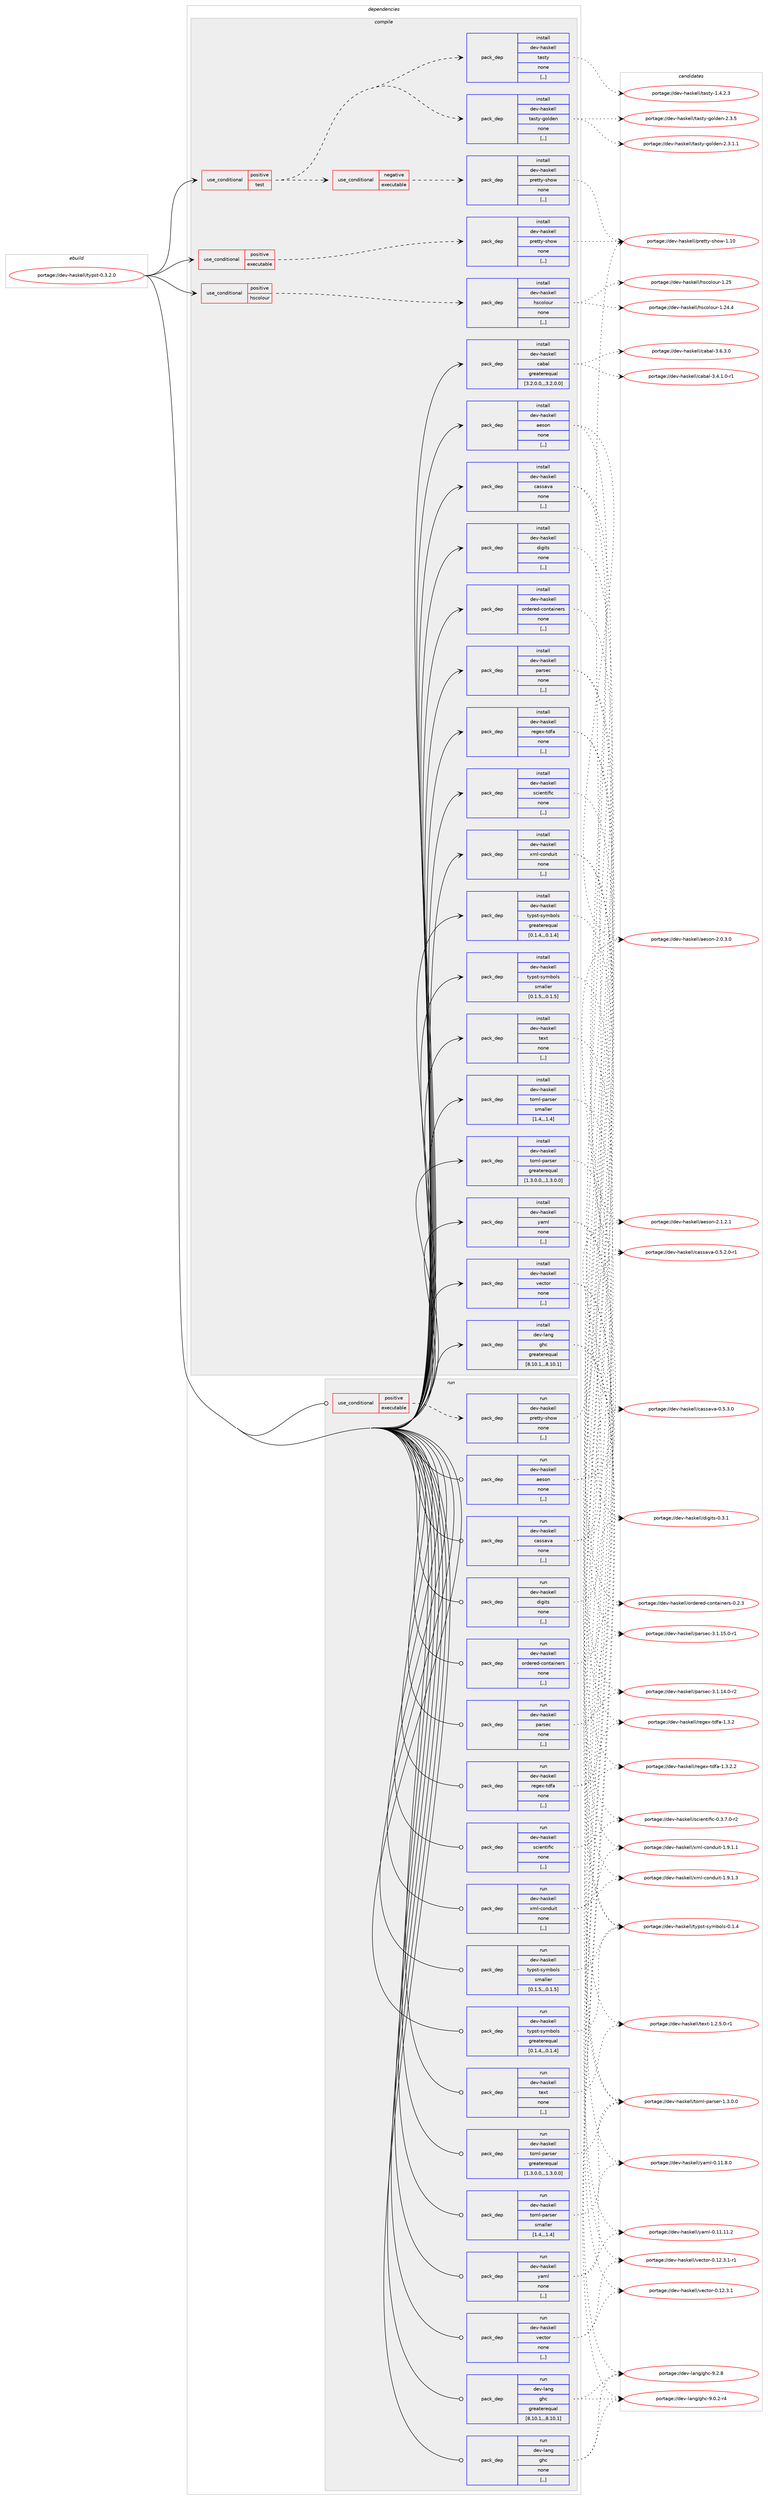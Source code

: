 digraph prolog {

# *************
# Graph options
# *************

newrank=true;
concentrate=true;
compound=true;
graph [rankdir=LR,fontname=Helvetica,fontsize=10,ranksep=1.5];#, ranksep=2.5, nodesep=0.2];
edge  [arrowhead=vee];
node  [fontname=Helvetica,fontsize=10];

# **********
# The ebuild
# **********

subgraph cluster_leftcol {
color=gray;
label=<<i>ebuild</i>>;
id [label="portage://dev-haskell/typst-0.3.2.0", color=red, width=4, href="../dev-haskell/typst-0.3.2.0.svg"];
}

# ****************
# The dependencies
# ****************

subgraph cluster_midcol {
color=gray;
label=<<i>dependencies</i>>;
subgraph cluster_compile {
fillcolor="#eeeeee";
style=filled;
label=<<i>compile</i>>;
subgraph cond21215 {
dependency90185 [label=<<TABLE BORDER="0" CELLBORDER="1" CELLSPACING="0" CELLPADDING="4"><TR><TD ROWSPAN="3" CELLPADDING="10">use_conditional</TD></TR><TR><TD>positive</TD></TR><TR><TD>executable</TD></TR></TABLE>>, shape=none, color=red];
subgraph pack67929 {
dependency90186 [label=<<TABLE BORDER="0" CELLBORDER="1" CELLSPACING="0" CELLPADDING="4" WIDTH="220"><TR><TD ROWSPAN="6" CELLPADDING="30">pack_dep</TD></TR><TR><TD WIDTH="110">install</TD></TR><TR><TD>dev-haskell</TD></TR><TR><TD>pretty-show</TD></TR><TR><TD>none</TD></TR><TR><TD>[,,]</TD></TR></TABLE>>, shape=none, color=blue];
}
dependency90185:e -> dependency90186:w [weight=20,style="dashed",arrowhead="vee"];
}
id:e -> dependency90185:w [weight=20,style="solid",arrowhead="vee"];
subgraph cond21216 {
dependency90187 [label=<<TABLE BORDER="0" CELLBORDER="1" CELLSPACING="0" CELLPADDING="4"><TR><TD ROWSPAN="3" CELLPADDING="10">use_conditional</TD></TR><TR><TD>positive</TD></TR><TR><TD>hscolour</TD></TR></TABLE>>, shape=none, color=red];
subgraph pack67930 {
dependency90188 [label=<<TABLE BORDER="0" CELLBORDER="1" CELLSPACING="0" CELLPADDING="4" WIDTH="220"><TR><TD ROWSPAN="6" CELLPADDING="30">pack_dep</TD></TR><TR><TD WIDTH="110">install</TD></TR><TR><TD>dev-haskell</TD></TR><TR><TD>hscolour</TD></TR><TR><TD>none</TD></TR><TR><TD>[,,]</TD></TR></TABLE>>, shape=none, color=blue];
}
dependency90187:e -> dependency90188:w [weight=20,style="dashed",arrowhead="vee"];
}
id:e -> dependency90187:w [weight=20,style="solid",arrowhead="vee"];
subgraph cond21217 {
dependency90189 [label=<<TABLE BORDER="0" CELLBORDER="1" CELLSPACING="0" CELLPADDING="4"><TR><TD ROWSPAN="3" CELLPADDING="10">use_conditional</TD></TR><TR><TD>positive</TD></TR><TR><TD>test</TD></TR></TABLE>>, shape=none, color=red];
subgraph pack67931 {
dependency90190 [label=<<TABLE BORDER="0" CELLBORDER="1" CELLSPACING="0" CELLPADDING="4" WIDTH="220"><TR><TD ROWSPAN="6" CELLPADDING="30">pack_dep</TD></TR><TR><TD WIDTH="110">install</TD></TR><TR><TD>dev-haskell</TD></TR><TR><TD>tasty</TD></TR><TR><TD>none</TD></TR><TR><TD>[,,]</TD></TR></TABLE>>, shape=none, color=blue];
}
dependency90189:e -> dependency90190:w [weight=20,style="dashed",arrowhead="vee"];
subgraph pack67932 {
dependency90191 [label=<<TABLE BORDER="0" CELLBORDER="1" CELLSPACING="0" CELLPADDING="4" WIDTH="220"><TR><TD ROWSPAN="6" CELLPADDING="30">pack_dep</TD></TR><TR><TD WIDTH="110">install</TD></TR><TR><TD>dev-haskell</TD></TR><TR><TD>tasty-golden</TD></TR><TR><TD>none</TD></TR><TR><TD>[,,]</TD></TR></TABLE>>, shape=none, color=blue];
}
dependency90189:e -> dependency90191:w [weight=20,style="dashed",arrowhead="vee"];
subgraph cond21218 {
dependency90192 [label=<<TABLE BORDER="0" CELLBORDER="1" CELLSPACING="0" CELLPADDING="4"><TR><TD ROWSPAN="3" CELLPADDING="10">use_conditional</TD></TR><TR><TD>negative</TD></TR><TR><TD>executable</TD></TR></TABLE>>, shape=none, color=red];
subgraph pack67933 {
dependency90193 [label=<<TABLE BORDER="0" CELLBORDER="1" CELLSPACING="0" CELLPADDING="4" WIDTH="220"><TR><TD ROWSPAN="6" CELLPADDING="30">pack_dep</TD></TR><TR><TD WIDTH="110">install</TD></TR><TR><TD>dev-haskell</TD></TR><TR><TD>pretty-show</TD></TR><TR><TD>none</TD></TR><TR><TD>[,,]</TD></TR></TABLE>>, shape=none, color=blue];
}
dependency90192:e -> dependency90193:w [weight=20,style="dashed",arrowhead="vee"];
}
dependency90189:e -> dependency90192:w [weight=20,style="dashed",arrowhead="vee"];
}
id:e -> dependency90189:w [weight=20,style="solid",arrowhead="vee"];
subgraph pack67934 {
dependency90194 [label=<<TABLE BORDER="0" CELLBORDER="1" CELLSPACING="0" CELLPADDING="4" WIDTH="220"><TR><TD ROWSPAN="6" CELLPADDING="30">pack_dep</TD></TR><TR><TD WIDTH="110">install</TD></TR><TR><TD>dev-haskell</TD></TR><TR><TD>aeson</TD></TR><TR><TD>none</TD></TR><TR><TD>[,,]</TD></TR></TABLE>>, shape=none, color=blue];
}
id:e -> dependency90194:w [weight=20,style="solid",arrowhead="vee"];
subgraph pack67935 {
dependency90195 [label=<<TABLE BORDER="0" CELLBORDER="1" CELLSPACING="0" CELLPADDING="4" WIDTH="220"><TR><TD ROWSPAN="6" CELLPADDING="30">pack_dep</TD></TR><TR><TD WIDTH="110">install</TD></TR><TR><TD>dev-haskell</TD></TR><TR><TD>cabal</TD></TR><TR><TD>greaterequal</TD></TR><TR><TD>[3.2.0.0,,,3.2.0.0]</TD></TR></TABLE>>, shape=none, color=blue];
}
id:e -> dependency90195:w [weight=20,style="solid",arrowhead="vee"];
subgraph pack67936 {
dependency90196 [label=<<TABLE BORDER="0" CELLBORDER="1" CELLSPACING="0" CELLPADDING="4" WIDTH="220"><TR><TD ROWSPAN="6" CELLPADDING="30">pack_dep</TD></TR><TR><TD WIDTH="110">install</TD></TR><TR><TD>dev-haskell</TD></TR><TR><TD>cassava</TD></TR><TR><TD>none</TD></TR><TR><TD>[,,]</TD></TR></TABLE>>, shape=none, color=blue];
}
id:e -> dependency90196:w [weight=20,style="solid",arrowhead="vee"];
subgraph pack67937 {
dependency90197 [label=<<TABLE BORDER="0" CELLBORDER="1" CELLSPACING="0" CELLPADDING="4" WIDTH="220"><TR><TD ROWSPAN="6" CELLPADDING="30">pack_dep</TD></TR><TR><TD WIDTH="110">install</TD></TR><TR><TD>dev-haskell</TD></TR><TR><TD>digits</TD></TR><TR><TD>none</TD></TR><TR><TD>[,,]</TD></TR></TABLE>>, shape=none, color=blue];
}
id:e -> dependency90197:w [weight=20,style="solid",arrowhead="vee"];
subgraph pack67938 {
dependency90198 [label=<<TABLE BORDER="0" CELLBORDER="1" CELLSPACING="0" CELLPADDING="4" WIDTH="220"><TR><TD ROWSPAN="6" CELLPADDING="30">pack_dep</TD></TR><TR><TD WIDTH="110">install</TD></TR><TR><TD>dev-haskell</TD></TR><TR><TD>ordered-containers</TD></TR><TR><TD>none</TD></TR><TR><TD>[,,]</TD></TR></TABLE>>, shape=none, color=blue];
}
id:e -> dependency90198:w [weight=20,style="solid",arrowhead="vee"];
subgraph pack67939 {
dependency90199 [label=<<TABLE BORDER="0" CELLBORDER="1" CELLSPACING="0" CELLPADDING="4" WIDTH="220"><TR><TD ROWSPAN="6" CELLPADDING="30">pack_dep</TD></TR><TR><TD WIDTH="110">install</TD></TR><TR><TD>dev-haskell</TD></TR><TR><TD>parsec</TD></TR><TR><TD>none</TD></TR><TR><TD>[,,]</TD></TR></TABLE>>, shape=none, color=blue];
}
id:e -> dependency90199:w [weight=20,style="solid",arrowhead="vee"];
subgraph pack67940 {
dependency90200 [label=<<TABLE BORDER="0" CELLBORDER="1" CELLSPACING="0" CELLPADDING="4" WIDTH="220"><TR><TD ROWSPAN="6" CELLPADDING="30">pack_dep</TD></TR><TR><TD WIDTH="110">install</TD></TR><TR><TD>dev-haskell</TD></TR><TR><TD>regex-tdfa</TD></TR><TR><TD>none</TD></TR><TR><TD>[,,]</TD></TR></TABLE>>, shape=none, color=blue];
}
id:e -> dependency90200:w [weight=20,style="solid",arrowhead="vee"];
subgraph pack67941 {
dependency90201 [label=<<TABLE BORDER="0" CELLBORDER="1" CELLSPACING="0" CELLPADDING="4" WIDTH="220"><TR><TD ROWSPAN="6" CELLPADDING="30">pack_dep</TD></TR><TR><TD WIDTH="110">install</TD></TR><TR><TD>dev-haskell</TD></TR><TR><TD>scientific</TD></TR><TR><TD>none</TD></TR><TR><TD>[,,]</TD></TR></TABLE>>, shape=none, color=blue];
}
id:e -> dependency90201:w [weight=20,style="solid",arrowhead="vee"];
subgraph pack67942 {
dependency90202 [label=<<TABLE BORDER="0" CELLBORDER="1" CELLSPACING="0" CELLPADDING="4" WIDTH="220"><TR><TD ROWSPAN="6" CELLPADDING="30">pack_dep</TD></TR><TR><TD WIDTH="110">install</TD></TR><TR><TD>dev-haskell</TD></TR><TR><TD>text</TD></TR><TR><TD>none</TD></TR><TR><TD>[,,]</TD></TR></TABLE>>, shape=none, color=blue];
}
id:e -> dependency90202:w [weight=20,style="solid",arrowhead="vee"];
subgraph pack67943 {
dependency90203 [label=<<TABLE BORDER="0" CELLBORDER="1" CELLSPACING="0" CELLPADDING="4" WIDTH="220"><TR><TD ROWSPAN="6" CELLPADDING="30">pack_dep</TD></TR><TR><TD WIDTH="110">install</TD></TR><TR><TD>dev-haskell</TD></TR><TR><TD>toml-parser</TD></TR><TR><TD>greaterequal</TD></TR><TR><TD>[1.3.0.0,,,1.3.0.0]</TD></TR></TABLE>>, shape=none, color=blue];
}
id:e -> dependency90203:w [weight=20,style="solid",arrowhead="vee"];
subgraph pack67944 {
dependency90204 [label=<<TABLE BORDER="0" CELLBORDER="1" CELLSPACING="0" CELLPADDING="4" WIDTH="220"><TR><TD ROWSPAN="6" CELLPADDING="30">pack_dep</TD></TR><TR><TD WIDTH="110">install</TD></TR><TR><TD>dev-haskell</TD></TR><TR><TD>toml-parser</TD></TR><TR><TD>smaller</TD></TR><TR><TD>[1.4,,,1.4]</TD></TR></TABLE>>, shape=none, color=blue];
}
id:e -> dependency90204:w [weight=20,style="solid",arrowhead="vee"];
subgraph pack67945 {
dependency90205 [label=<<TABLE BORDER="0" CELLBORDER="1" CELLSPACING="0" CELLPADDING="4" WIDTH="220"><TR><TD ROWSPAN="6" CELLPADDING="30">pack_dep</TD></TR><TR><TD WIDTH="110">install</TD></TR><TR><TD>dev-haskell</TD></TR><TR><TD>typst-symbols</TD></TR><TR><TD>greaterequal</TD></TR><TR><TD>[0.1.4,,,0.1.4]</TD></TR></TABLE>>, shape=none, color=blue];
}
id:e -> dependency90205:w [weight=20,style="solid",arrowhead="vee"];
subgraph pack67946 {
dependency90206 [label=<<TABLE BORDER="0" CELLBORDER="1" CELLSPACING="0" CELLPADDING="4" WIDTH="220"><TR><TD ROWSPAN="6" CELLPADDING="30">pack_dep</TD></TR><TR><TD WIDTH="110">install</TD></TR><TR><TD>dev-haskell</TD></TR><TR><TD>typst-symbols</TD></TR><TR><TD>smaller</TD></TR><TR><TD>[0.1.5,,,0.1.5]</TD></TR></TABLE>>, shape=none, color=blue];
}
id:e -> dependency90206:w [weight=20,style="solid",arrowhead="vee"];
subgraph pack67947 {
dependency90207 [label=<<TABLE BORDER="0" CELLBORDER="1" CELLSPACING="0" CELLPADDING="4" WIDTH="220"><TR><TD ROWSPAN="6" CELLPADDING="30">pack_dep</TD></TR><TR><TD WIDTH="110">install</TD></TR><TR><TD>dev-haskell</TD></TR><TR><TD>vector</TD></TR><TR><TD>none</TD></TR><TR><TD>[,,]</TD></TR></TABLE>>, shape=none, color=blue];
}
id:e -> dependency90207:w [weight=20,style="solid",arrowhead="vee"];
subgraph pack67948 {
dependency90208 [label=<<TABLE BORDER="0" CELLBORDER="1" CELLSPACING="0" CELLPADDING="4" WIDTH="220"><TR><TD ROWSPAN="6" CELLPADDING="30">pack_dep</TD></TR><TR><TD WIDTH="110">install</TD></TR><TR><TD>dev-haskell</TD></TR><TR><TD>xml-conduit</TD></TR><TR><TD>none</TD></TR><TR><TD>[,,]</TD></TR></TABLE>>, shape=none, color=blue];
}
id:e -> dependency90208:w [weight=20,style="solid",arrowhead="vee"];
subgraph pack67949 {
dependency90209 [label=<<TABLE BORDER="0" CELLBORDER="1" CELLSPACING="0" CELLPADDING="4" WIDTH="220"><TR><TD ROWSPAN="6" CELLPADDING="30">pack_dep</TD></TR><TR><TD WIDTH="110">install</TD></TR><TR><TD>dev-haskell</TD></TR><TR><TD>yaml</TD></TR><TR><TD>none</TD></TR><TR><TD>[,,]</TD></TR></TABLE>>, shape=none, color=blue];
}
id:e -> dependency90209:w [weight=20,style="solid",arrowhead="vee"];
subgraph pack67950 {
dependency90210 [label=<<TABLE BORDER="0" CELLBORDER="1" CELLSPACING="0" CELLPADDING="4" WIDTH="220"><TR><TD ROWSPAN="6" CELLPADDING="30">pack_dep</TD></TR><TR><TD WIDTH="110">install</TD></TR><TR><TD>dev-lang</TD></TR><TR><TD>ghc</TD></TR><TR><TD>greaterequal</TD></TR><TR><TD>[8.10.1,,,8.10.1]</TD></TR></TABLE>>, shape=none, color=blue];
}
id:e -> dependency90210:w [weight=20,style="solid",arrowhead="vee"];
}
subgraph cluster_compileandrun {
fillcolor="#eeeeee";
style=filled;
label=<<i>compile and run</i>>;
}
subgraph cluster_run {
fillcolor="#eeeeee";
style=filled;
label=<<i>run</i>>;
subgraph cond21219 {
dependency90211 [label=<<TABLE BORDER="0" CELLBORDER="1" CELLSPACING="0" CELLPADDING="4"><TR><TD ROWSPAN="3" CELLPADDING="10">use_conditional</TD></TR><TR><TD>positive</TD></TR><TR><TD>executable</TD></TR></TABLE>>, shape=none, color=red];
subgraph pack67951 {
dependency90212 [label=<<TABLE BORDER="0" CELLBORDER="1" CELLSPACING="0" CELLPADDING="4" WIDTH="220"><TR><TD ROWSPAN="6" CELLPADDING="30">pack_dep</TD></TR><TR><TD WIDTH="110">run</TD></TR><TR><TD>dev-haskell</TD></TR><TR><TD>pretty-show</TD></TR><TR><TD>none</TD></TR><TR><TD>[,,]</TD></TR></TABLE>>, shape=none, color=blue];
}
dependency90211:e -> dependency90212:w [weight=20,style="dashed",arrowhead="vee"];
}
id:e -> dependency90211:w [weight=20,style="solid",arrowhead="odot"];
subgraph pack67952 {
dependency90213 [label=<<TABLE BORDER="0" CELLBORDER="1" CELLSPACING="0" CELLPADDING="4" WIDTH="220"><TR><TD ROWSPAN="6" CELLPADDING="30">pack_dep</TD></TR><TR><TD WIDTH="110">run</TD></TR><TR><TD>dev-haskell</TD></TR><TR><TD>aeson</TD></TR><TR><TD>none</TD></TR><TR><TD>[,,]</TD></TR></TABLE>>, shape=none, color=blue];
}
id:e -> dependency90213:w [weight=20,style="solid",arrowhead="odot"];
subgraph pack67953 {
dependency90214 [label=<<TABLE BORDER="0" CELLBORDER="1" CELLSPACING="0" CELLPADDING="4" WIDTH="220"><TR><TD ROWSPAN="6" CELLPADDING="30">pack_dep</TD></TR><TR><TD WIDTH="110">run</TD></TR><TR><TD>dev-haskell</TD></TR><TR><TD>cassava</TD></TR><TR><TD>none</TD></TR><TR><TD>[,,]</TD></TR></TABLE>>, shape=none, color=blue];
}
id:e -> dependency90214:w [weight=20,style="solid",arrowhead="odot"];
subgraph pack67954 {
dependency90215 [label=<<TABLE BORDER="0" CELLBORDER="1" CELLSPACING="0" CELLPADDING="4" WIDTH="220"><TR><TD ROWSPAN="6" CELLPADDING="30">pack_dep</TD></TR><TR><TD WIDTH="110">run</TD></TR><TR><TD>dev-haskell</TD></TR><TR><TD>digits</TD></TR><TR><TD>none</TD></TR><TR><TD>[,,]</TD></TR></TABLE>>, shape=none, color=blue];
}
id:e -> dependency90215:w [weight=20,style="solid",arrowhead="odot"];
subgraph pack67955 {
dependency90216 [label=<<TABLE BORDER="0" CELLBORDER="1" CELLSPACING="0" CELLPADDING="4" WIDTH="220"><TR><TD ROWSPAN="6" CELLPADDING="30">pack_dep</TD></TR><TR><TD WIDTH="110">run</TD></TR><TR><TD>dev-haskell</TD></TR><TR><TD>ordered-containers</TD></TR><TR><TD>none</TD></TR><TR><TD>[,,]</TD></TR></TABLE>>, shape=none, color=blue];
}
id:e -> dependency90216:w [weight=20,style="solid",arrowhead="odot"];
subgraph pack67956 {
dependency90217 [label=<<TABLE BORDER="0" CELLBORDER="1" CELLSPACING="0" CELLPADDING="4" WIDTH="220"><TR><TD ROWSPAN="6" CELLPADDING="30">pack_dep</TD></TR><TR><TD WIDTH="110">run</TD></TR><TR><TD>dev-haskell</TD></TR><TR><TD>parsec</TD></TR><TR><TD>none</TD></TR><TR><TD>[,,]</TD></TR></TABLE>>, shape=none, color=blue];
}
id:e -> dependency90217:w [weight=20,style="solid",arrowhead="odot"];
subgraph pack67957 {
dependency90218 [label=<<TABLE BORDER="0" CELLBORDER="1" CELLSPACING="0" CELLPADDING="4" WIDTH="220"><TR><TD ROWSPAN="6" CELLPADDING="30">pack_dep</TD></TR><TR><TD WIDTH="110">run</TD></TR><TR><TD>dev-haskell</TD></TR><TR><TD>regex-tdfa</TD></TR><TR><TD>none</TD></TR><TR><TD>[,,]</TD></TR></TABLE>>, shape=none, color=blue];
}
id:e -> dependency90218:w [weight=20,style="solid",arrowhead="odot"];
subgraph pack67958 {
dependency90219 [label=<<TABLE BORDER="0" CELLBORDER="1" CELLSPACING="0" CELLPADDING="4" WIDTH="220"><TR><TD ROWSPAN="6" CELLPADDING="30">pack_dep</TD></TR><TR><TD WIDTH="110">run</TD></TR><TR><TD>dev-haskell</TD></TR><TR><TD>scientific</TD></TR><TR><TD>none</TD></TR><TR><TD>[,,]</TD></TR></TABLE>>, shape=none, color=blue];
}
id:e -> dependency90219:w [weight=20,style="solid",arrowhead="odot"];
subgraph pack67959 {
dependency90220 [label=<<TABLE BORDER="0" CELLBORDER="1" CELLSPACING="0" CELLPADDING="4" WIDTH="220"><TR><TD ROWSPAN="6" CELLPADDING="30">pack_dep</TD></TR><TR><TD WIDTH="110">run</TD></TR><TR><TD>dev-haskell</TD></TR><TR><TD>text</TD></TR><TR><TD>none</TD></TR><TR><TD>[,,]</TD></TR></TABLE>>, shape=none, color=blue];
}
id:e -> dependency90220:w [weight=20,style="solid",arrowhead="odot"];
subgraph pack67960 {
dependency90221 [label=<<TABLE BORDER="0" CELLBORDER="1" CELLSPACING="0" CELLPADDING="4" WIDTH="220"><TR><TD ROWSPAN="6" CELLPADDING="30">pack_dep</TD></TR><TR><TD WIDTH="110">run</TD></TR><TR><TD>dev-haskell</TD></TR><TR><TD>toml-parser</TD></TR><TR><TD>greaterequal</TD></TR><TR><TD>[1.3.0.0,,,1.3.0.0]</TD></TR></TABLE>>, shape=none, color=blue];
}
id:e -> dependency90221:w [weight=20,style="solid",arrowhead="odot"];
subgraph pack67961 {
dependency90222 [label=<<TABLE BORDER="0" CELLBORDER="1" CELLSPACING="0" CELLPADDING="4" WIDTH="220"><TR><TD ROWSPAN="6" CELLPADDING="30">pack_dep</TD></TR><TR><TD WIDTH="110">run</TD></TR><TR><TD>dev-haskell</TD></TR><TR><TD>toml-parser</TD></TR><TR><TD>smaller</TD></TR><TR><TD>[1.4,,,1.4]</TD></TR></TABLE>>, shape=none, color=blue];
}
id:e -> dependency90222:w [weight=20,style="solid",arrowhead="odot"];
subgraph pack67962 {
dependency90223 [label=<<TABLE BORDER="0" CELLBORDER="1" CELLSPACING="0" CELLPADDING="4" WIDTH="220"><TR><TD ROWSPAN="6" CELLPADDING="30">pack_dep</TD></TR><TR><TD WIDTH="110">run</TD></TR><TR><TD>dev-haskell</TD></TR><TR><TD>typst-symbols</TD></TR><TR><TD>greaterequal</TD></TR><TR><TD>[0.1.4,,,0.1.4]</TD></TR></TABLE>>, shape=none, color=blue];
}
id:e -> dependency90223:w [weight=20,style="solid",arrowhead="odot"];
subgraph pack67963 {
dependency90224 [label=<<TABLE BORDER="0" CELLBORDER="1" CELLSPACING="0" CELLPADDING="4" WIDTH="220"><TR><TD ROWSPAN="6" CELLPADDING="30">pack_dep</TD></TR><TR><TD WIDTH="110">run</TD></TR><TR><TD>dev-haskell</TD></TR><TR><TD>typst-symbols</TD></TR><TR><TD>smaller</TD></TR><TR><TD>[0.1.5,,,0.1.5]</TD></TR></TABLE>>, shape=none, color=blue];
}
id:e -> dependency90224:w [weight=20,style="solid",arrowhead="odot"];
subgraph pack67964 {
dependency90225 [label=<<TABLE BORDER="0" CELLBORDER="1" CELLSPACING="0" CELLPADDING="4" WIDTH="220"><TR><TD ROWSPAN="6" CELLPADDING="30">pack_dep</TD></TR><TR><TD WIDTH="110">run</TD></TR><TR><TD>dev-haskell</TD></TR><TR><TD>vector</TD></TR><TR><TD>none</TD></TR><TR><TD>[,,]</TD></TR></TABLE>>, shape=none, color=blue];
}
id:e -> dependency90225:w [weight=20,style="solid",arrowhead="odot"];
subgraph pack67965 {
dependency90226 [label=<<TABLE BORDER="0" CELLBORDER="1" CELLSPACING="0" CELLPADDING="4" WIDTH="220"><TR><TD ROWSPAN="6" CELLPADDING="30">pack_dep</TD></TR><TR><TD WIDTH="110">run</TD></TR><TR><TD>dev-haskell</TD></TR><TR><TD>xml-conduit</TD></TR><TR><TD>none</TD></TR><TR><TD>[,,]</TD></TR></TABLE>>, shape=none, color=blue];
}
id:e -> dependency90226:w [weight=20,style="solid",arrowhead="odot"];
subgraph pack67966 {
dependency90227 [label=<<TABLE BORDER="0" CELLBORDER="1" CELLSPACING="0" CELLPADDING="4" WIDTH="220"><TR><TD ROWSPAN="6" CELLPADDING="30">pack_dep</TD></TR><TR><TD WIDTH="110">run</TD></TR><TR><TD>dev-haskell</TD></TR><TR><TD>yaml</TD></TR><TR><TD>none</TD></TR><TR><TD>[,,]</TD></TR></TABLE>>, shape=none, color=blue];
}
id:e -> dependency90227:w [weight=20,style="solid",arrowhead="odot"];
subgraph pack67967 {
dependency90228 [label=<<TABLE BORDER="0" CELLBORDER="1" CELLSPACING="0" CELLPADDING="4" WIDTH="220"><TR><TD ROWSPAN="6" CELLPADDING="30">pack_dep</TD></TR><TR><TD WIDTH="110">run</TD></TR><TR><TD>dev-lang</TD></TR><TR><TD>ghc</TD></TR><TR><TD>greaterequal</TD></TR><TR><TD>[8.10.1,,,8.10.1]</TD></TR></TABLE>>, shape=none, color=blue];
}
id:e -> dependency90228:w [weight=20,style="solid",arrowhead="odot"];
subgraph pack67968 {
dependency90229 [label=<<TABLE BORDER="0" CELLBORDER="1" CELLSPACING="0" CELLPADDING="4" WIDTH="220"><TR><TD ROWSPAN="6" CELLPADDING="30">pack_dep</TD></TR><TR><TD WIDTH="110">run</TD></TR><TR><TD>dev-lang</TD></TR><TR><TD>ghc</TD></TR><TR><TD>none</TD></TR><TR><TD>[,,]</TD></TR></TABLE>>, shape=none, color=blue];
}
id:e -> dependency90229:w [weight=20,style="solid",arrowhead="odot"];
}
}

# **************
# The candidates
# **************

subgraph cluster_choices {
rank=same;
color=gray;
label=<<i>candidates</i>>;

subgraph choice67929 {
color=black;
nodesep=1;
choice100101118451049711510710110810847112114101116116121451151041111194549464948 [label="portage://dev-haskell/pretty-show-1.10", color=red, width=4,href="../dev-haskell/pretty-show-1.10.svg"];
dependency90186:e -> choice100101118451049711510710110810847112114101116116121451151041111194549464948:w [style=dotted,weight="100"];
}
subgraph choice67930 {
color=black;
nodesep=1;
choice100101118451049711510710110810847104115991111081111171144549465053 [label="portage://dev-haskell/hscolour-1.25", color=red, width=4,href="../dev-haskell/hscolour-1.25.svg"];
choice1001011184510497115107101108108471041159911110811111711445494650524652 [label="portage://dev-haskell/hscolour-1.24.4", color=red, width=4,href="../dev-haskell/hscolour-1.24.4.svg"];
dependency90188:e -> choice100101118451049711510710110810847104115991111081111171144549465053:w [style=dotted,weight="100"];
dependency90188:e -> choice1001011184510497115107101108108471041159911110811111711445494650524652:w [style=dotted,weight="100"];
}
subgraph choice67931 {
color=black;
nodesep=1;
choice100101118451049711510710110810847116971151161214549465246504651 [label="portage://dev-haskell/tasty-1.4.2.3", color=red, width=4,href="../dev-haskell/tasty-1.4.2.3.svg"];
dependency90190:e -> choice100101118451049711510710110810847116971151161214549465246504651:w [style=dotted,weight="100"];
}
subgraph choice67932 {
color=black;
nodesep=1;
choice1001011184510497115107101108108471169711511612145103111108100101110455046514653 [label="portage://dev-haskell/tasty-golden-2.3.5", color=red, width=4,href="../dev-haskell/tasty-golden-2.3.5.svg"];
choice10010111845104971151071011081084711697115116121451031111081001011104550465146494649 [label="portage://dev-haskell/tasty-golden-2.3.1.1", color=red, width=4,href="../dev-haskell/tasty-golden-2.3.1.1.svg"];
dependency90191:e -> choice1001011184510497115107101108108471169711511612145103111108100101110455046514653:w [style=dotted,weight="100"];
dependency90191:e -> choice10010111845104971151071011081084711697115116121451031111081001011104550465146494649:w [style=dotted,weight="100"];
}
subgraph choice67933 {
color=black;
nodesep=1;
choice100101118451049711510710110810847112114101116116121451151041111194549464948 [label="portage://dev-haskell/pretty-show-1.10", color=red, width=4,href="../dev-haskell/pretty-show-1.10.svg"];
dependency90193:e -> choice100101118451049711510710110810847112114101116116121451151041111194549464948:w [style=dotted,weight="100"];
}
subgraph choice67934 {
color=black;
nodesep=1;
choice100101118451049711510710110810847971011151111104550464946504649 [label="portage://dev-haskell/aeson-2.1.2.1", color=red, width=4,href="../dev-haskell/aeson-2.1.2.1.svg"];
choice100101118451049711510710110810847971011151111104550464846514648 [label="portage://dev-haskell/aeson-2.0.3.0", color=red, width=4,href="../dev-haskell/aeson-2.0.3.0.svg"];
dependency90194:e -> choice100101118451049711510710110810847971011151111104550464946504649:w [style=dotted,weight="100"];
dependency90194:e -> choice100101118451049711510710110810847971011151111104550464846514648:w [style=dotted,weight="100"];
}
subgraph choice67935 {
color=black;
nodesep=1;
choice100101118451049711510710110810847999798971084551465446514648 [label="portage://dev-haskell/cabal-3.6.3.0", color=red, width=4,href="../dev-haskell/cabal-3.6.3.0.svg"];
choice1001011184510497115107101108108479997989710845514652464946484511449 [label="portage://dev-haskell/cabal-3.4.1.0-r1", color=red, width=4,href="../dev-haskell/cabal-3.4.1.0-r1.svg"];
dependency90195:e -> choice100101118451049711510710110810847999798971084551465446514648:w [style=dotted,weight="100"];
dependency90195:e -> choice1001011184510497115107101108108479997989710845514652464946484511449:w [style=dotted,weight="100"];
}
subgraph choice67936 {
color=black;
nodesep=1;
choice100101118451049711510710110810847999711511597118974548465346514648 [label="portage://dev-haskell/cassava-0.5.3.0", color=red, width=4,href="../dev-haskell/cassava-0.5.3.0.svg"];
choice1001011184510497115107101108108479997115115971189745484653465046484511449 [label="portage://dev-haskell/cassava-0.5.2.0-r1", color=red, width=4,href="../dev-haskell/cassava-0.5.2.0-r1.svg"];
dependency90196:e -> choice100101118451049711510710110810847999711511597118974548465346514648:w [style=dotted,weight="100"];
dependency90196:e -> choice1001011184510497115107101108108479997115115971189745484653465046484511449:w [style=dotted,weight="100"];
}
subgraph choice67937 {
color=black;
nodesep=1;
choice100101118451049711510710110810847100105103105116115454846514649 [label="portage://dev-haskell/digits-0.3.1", color=red, width=4,href="../dev-haskell/digits-0.3.1.svg"];
dependency90197:e -> choice100101118451049711510710110810847100105103105116115454846514649:w [style=dotted,weight="100"];
}
subgraph choice67938 {
color=black;
nodesep=1;
choice100101118451049711510710110810847111114100101114101100459911111011697105110101114115454846504651 [label="portage://dev-haskell/ordered-containers-0.2.3", color=red, width=4,href="../dev-haskell/ordered-containers-0.2.3.svg"];
dependency90198:e -> choice100101118451049711510710110810847111114100101114101100459911111011697105110101114115454846504651:w [style=dotted,weight="100"];
}
subgraph choice67939 {
color=black;
nodesep=1;
choice10010111845104971151071011081084711297114115101994551464946495346484511449 [label="portage://dev-haskell/parsec-3.1.15.0-r1", color=red, width=4,href="../dev-haskell/parsec-3.1.15.0-r1.svg"];
choice10010111845104971151071011081084711297114115101994551464946495246484511450 [label="portage://dev-haskell/parsec-3.1.14.0-r2", color=red, width=4,href="../dev-haskell/parsec-3.1.14.0-r2.svg"];
dependency90199:e -> choice10010111845104971151071011081084711297114115101994551464946495346484511449:w [style=dotted,weight="100"];
dependency90199:e -> choice10010111845104971151071011081084711297114115101994551464946495246484511450:w [style=dotted,weight="100"];
}
subgraph choice67940 {
color=black;
nodesep=1;
choice10010111845104971151071011081084711410110310112045116100102974549465146504650 [label="portage://dev-haskell/regex-tdfa-1.3.2.2", color=red, width=4,href="../dev-haskell/regex-tdfa-1.3.2.2.svg"];
choice1001011184510497115107101108108471141011031011204511610010297454946514650 [label="portage://dev-haskell/regex-tdfa-1.3.2", color=red, width=4,href="../dev-haskell/regex-tdfa-1.3.2.svg"];
dependency90200:e -> choice10010111845104971151071011081084711410110310112045116100102974549465146504650:w [style=dotted,weight="100"];
dependency90200:e -> choice1001011184510497115107101108108471141011031011204511610010297454946514650:w [style=dotted,weight="100"];
}
subgraph choice67941 {
color=black;
nodesep=1;
choice100101118451049711510710110810847115991051011101161051021059945484651465546484511450 [label="portage://dev-haskell/scientific-0.3.7.0-r2", color=red, width=4,href="../dev-haskell/scientific-0.3.7.0-r2.svg"];
dependency90201:e -> choice100101118451049711510710110810847115991051011101161051021059945484651465546484511450:w [style=dotted,weight="100"];
}
subgraph choice67942 {
color=black;
nodesep=1;
choice10010111845104971151071011081084711610112011645494650465346484511449 [label="portage://dev-haskell/text-1.2.5.0-r1", color=red, width=4,href="../dev-haskell/text-1.2.5.0-r1.svg"];
dependency90202:e -> choice10010111845104971151071011081084711610112011645494650465346484511449:w [style=dotted,weight="100"];
}
subgraph choice67943 {
color=black;
nodesep=1;
choice10010111845104971151071011081084711611110910845112971141151011144549465146484648 [label="portage://dev-haskell/toml-parser-1.3.0.0", color=red, width=4,href="../dev-haskell/toml-parser-1.3.0.0.svg"];
dependency90203:e -> choice10010111845104971151071011081084711611110910845112971141151011144549465146484648:w [style=dotted,weight="100"];
}
subgraph choice67944 {
color=black;
nodesep=1;
choice10010111845104971151071011081084711611110910845112971141151011144549465146484648 [label="portage://dev-haskell/toml-parser-1.3.0.0", color=red, width=4,href="../dev-haskell/toml-parser-1.3.0.0.svg"];
dependency90204:e -> choice10010111845104971151071011081084711611110910845112971141151011144549465146484648:w [style=dotted,weight="100"];
}
subgraph choice67945 {
color=black;
nodesep=1;
choice1001011184510497115107101108108471161211121151164511512110998111108115454846494652 [label="portage://dev-haskell/typst-symbols-0.1.4", color=red, width=4,href="../dev-haskell/typst-symbols-0.1.4.svg"];
dependency90205:e -> choice1001011184510497115107101108108471161211121151164511512110998111108115454846494652:w [style=dotted,weight="100"];
}
subgraph choice67946 {
color=black;
nodesep=1;
choice1001011184510497115107101108108471161211121151164511512110998111108115454846494652 [label="portage://dev-haskell/typst-symbols-0.1.4", color=red, width=4,href="../dev-haskell/typst-symbols-0.1.4.svg"];
dependency90206:e -> choice1001011184510497115107101108108471161211121151164511512110998111108115454846494652:w [style=dotted,weight="100"];
}
subgraph choice67947 {
color=black;
nodesep=1;
choice100101118451049711510710110810847118101991161111144548464950465146494511449 [label="portage://dev-haskell/vector-0.12.3.1-r1", color=red, width=4,href="../dev-haskell/vector-0.12.3.1-r1.svg"];
choice10010111845104971151071011081084711810199116111114454846495046514649 [label="portage://dev-haskell/vector-0.12.3.1", color=red, width=4,href="../dev-haskell/vector-0.12.3.1.svg"];
dependency90207:e -> choice100101118451049711510710110810847118101991161111144548464950465146494511449:w [style=dotted,weight="100"];
dependency90207:e -> choice10010111845104971151071011081084711810199116111114454846495046514649:w [style=dotted,weight="100"];
}
subgraph choice67948 {
color=black;
nodesep=1;
choice10010111845104971151071011081084712010910845991111101001171051164549465746494651 [label="portage://dev-haskell/xml-conduit-1.9.1.3", color=red, width=4,href="../dev-haskell/xml-conduit-1.9.1.3.svg"];
choice10010111845104971151071011081084712010910845991111101001171051164549465746494649 [label="portage://dev-haskell/xml-conduit-1.9.1.1", color=red, width=4,href="../dev-haskell/xml-conduit-1.9.1.1.svg"];
dependency90208:e -> choice10010111845104971151071011081084712010910845991111101001171051164549465746494651:w [style=dotted,weight="100"];
dependency90208:e -> choice10010111845104971151071011081084712010910845991111101001171051164549465746494649:w [style=dotted,weight="100"];
}
subgraph choice67949 {
color=black;
nodesep=1;
choice1001011184510497115107101108108471219710910845484649494649494650 [label="portage://dev-haskell/yaml-0.11.11.2", color=red, width=4,href="../dev-haskell/yaml-0.11.11.2.svg"];
choice10010111845104971151071011081084712197109108454846494946564648 [label="portage://dev-haskell/yaml-0.11.8.0", color=red, width=4,href="../dev-haskell/yaml-0.11.8.0.svg"];
dependency90209:e -> choice1001011184510497115107101108108471219710910845484649494649494650:w [style=dotted,weight="100"];
dependency90209:e -> choice10010111845104971151071011081084712197109108454846494946564648:w [style=dotted,weight="100"];
}
subgraph choice67950 {
color=black;
nodesep=1;
choice10010111845108971101034710310499455746504656 [label="portage://dev-lang/ghc-9.2.8", color=red, width=4,href="../dev-lang/ghc-9.2.8.svg"];
choice100101118451089711010347103104994557464846504511452 [label="portage://dev-lang/ghc-9.0.2-r4", color=red, width=4,href="../dev-lang/ghc-9.0.2-r4.svg"];
dependency90210:e -> choice10010111845108971101034710310499455746504656:w [style=dotted,weight="100"];
dependency90210:e -> choice100101118451089711010347103104994557464846504511452:w [style=dotted,weight="100"];
}
subgraph choice67951 {
color=black;
nodesep=1;
choice100101118451049711510710110810847112114101116116121451151041111194549464948 [label="portage://dev-haskell/pretty-show-1.10", color=red, width=4,href="../dev-haskell/pretty-show-1.10.svg"];
dependency90212:e -> choice100101118451049711510710110810847112114101116116121451151041111194549464948:w [style=dotted,weight="100"];
}
subgraph choice67952 {
color=black;
nodesep=1;
choice100101118451049711510710110810847971011151111104550464946504649 [label="portage://dev-haskell/aeson-2.1.2.1", color=red, width=4,href="../dev-haskell/aeson-2.1.2.1.svg"];
choice100101118451049711510710110810847971011151111104550464846514648 [label="portage://dev-haskell/aeson-2.0.3.0", color=red, width=4,href="../dev-haskell/aeson-2.0.3.0.svg"];
dependency90213:e -> choice100101118451049711510710110810847971011151111104550464946504649:w [style=dotted,weight="100"];
dependency90213:e -> choice100101118451049711510710110810847971011151111104550464846514648:w [style=dotted,weight="100"];
}
subgraph choice67953 {
color=black;
nodesep=1;
choice100101118451049711510710110810847999711511597118974548465346514648 [label="portage://dev-haskell/cassava-0.5.3.0", color=red, width=4,href="../dev-haskell/cassava-0.5.3.0.svg"];
choice1001011184510497115107101108108479997115115971189745484653465046484511449 [label="portage://dev-haskell/cassava-0.5.2.0-r1", color=red, width=4,href="../dev-haskell/cassava-0.5.2.0-r1.svg"];
dependency90214:e -> choice100101118451049711510710110810847999711511597118974548465346514648:w [style=dotted,weight="100"];
dependency90214:e -> choice1001011184510497115107101108108479997115115971189745484653465046484511449:w [style=dotted,weight="100"];
}
subgraph choice67954 {
color=black;
nodesep=1;
choice100101118451049711510710110810847100105103105116115454846514649 [label="portage://dev-haskell/digits-0.3.1", color=red, width=4,href="../dev-haskell/digits-0.3.1.svg"];
dependency90215:e -> choice100101118451049711510710110810847100105103105116115454846514649:w [style=dotted,weight="100"];
}
subgraph choice67955 {
color=black;
nodesep=1;
choice100101118451049711510710110810847111114100101114101100459911111011697105110101114115454846504651 [label="portage://dev-haskell/ordered-containers-0.2.3", color=red, width=4,href="../dev-haskell/ordered-containers-0.2.3.svg"];
dependency90216:e -> choice100101118451049711510710110810847111114100101114101100459911111011697105110101114115454846504651:w [style=dotted,weight="100"];
}
subgraph choice67956 {
color=black;
nodesep=1;
choice10010111845104971151071011081084711297114115101994551464946495346484511449 [label="portage://dev-haskell/parsec-3.1.15.0-r1", color=red, width=4,href="../dev-haskell/parsec-3.1.15.0-r1.svg"];
choice10010111845104971151071011081084711297114115101994551464946495246484511450 [label="portage://dev-haskell/parsec-3.1.14.0-r2", color=red, width=4,href="../dev-haskell/parsec-3.1.14.0-r2.svg"];
dependency90217:e -> choice10010111845104971151071011081084711297114115101994551464946495346484511449:w [style=dotted,weight="100"];
dependency90217:e -> choice10010111845104971151071011081084711297114115101994551464946495246484511450:w [style=dotted,weight="100"];
}
subgraph choice67957 {
color=black;
nodesep=1;
choice10010111845104971151071011081084711410110310112045116100102974549465146504650 [label="portage://dev-haskell/regex-tdfa-1.3.2.2", color=red, width=4,href="../dev-haskell/regex-tdfa-1.3.2.2.svg"];
choice1001011184510497115107101108108471141011031011204511610010297454946514650 [label="portage://dev-haskell/regex-tdfa-1.3.2", color=red, width=4,href="../dev-haskell/regex-tdfa-1.3.2.svg"];
dependency90218:e -> choice10010111845104971151071011081084711410110310112045116100102974549465146504650:w [style=dotted,weight="100"];
dependency90218:e -> choice1001011184510497115107101108108471141011031011204511610010297454946514650:w [style=dotted,weight="100"];
}
subgraph choice67958 {
color=black;
nodesep=1;
choice100101118451049711510710110810847115991051011101161051021059945484651465546484511450 [label="portage://dev-haskell/scientific-0.3.7.0-r2", color=red, width=4,href="../dev-haskell/scientific-0.3.7.0-r2.svg"];
dependency90219:e -> choice100101118451049711510710110810847115991051011101161051021059945484651465546484511450:w [style=dotted,weight="100"];
}
subgraph choice67959 {
color=black;
nodesep=1;
choice10010111845104971151071011081084711610112011645494650465346484511449 [label="portage://dev-haskell/text-1.2.5.0-r1", color=red, width=4,href="../dev-haskell/text-1.2.5.0-r1.svg"];
dependency90220:e -> choice10010111845104971151071011081084711610112011645494650465346484511449:w [style=dotted,weight="100"];
}
subgraph choice67960 {
color=black;
nodesep=1;
choice10010111845104971151071011081084711611110910845112971141151011144549465146484648 [label="portage://dev-haskell/toml-parser-1.3.0.0", color=red, width=4,href="../dev-haskell/toml-parser-1.3.0.0.svg"];
dependency90221:e -> choice10010111845104971151071011081084711611110910845112971141151011144549465146484648:w [style=dotted,weight="100"];
}
subgraph choice67961 {
color=black;
nodesep=1;
choice10010111845104971151071011081084711611110910845112971141151011144549465146484648 [label="portage://dev-haskell/toml-parser-1.3.0.0", color=red, width=4,href="../dev-haskell/toml-parser-1.3.0.0.svg"];
dependency90222:e -> choice10010111845104971151071011081084711611110910845112971141151011144549465146484648:w [style=dotted,weight="100"];
}
subgraph choice67962 {
color=black;
nodesep=1;
choice1001011184510497115107101108108471161211121151164511512110998111108115454846494652 [label="portage://dev-haskell/typst-symbols-0.1.4", color=red, width=4,href="../dev-haskell/typst-symbols-0.1.4.svg"];
dependency90223:e -> choice1001011184510497115107101108108471161211121151164511512110998111108115454846494652:w [style=dotted,weight="100"];
}
subgraph choice67963 {
color=black;
nodesep=1;
choice1001011184510497115107101108108471161211121151164511512110998111108115454846494652 [label="portage://dev-haskell/typst-symbols-0.1.4", color=red, width=4,href="../dev-haskell/typst-symbols-0.1.4.svg"];
dependency90224:e -> choice1001011184510497115107101108108471161211121151164511512110998111108115454846494652:w [style=dotted,weight="100"];
}
subgraph choice67964 {
color=black;
nodesep=1;
choice100101118451049711510710110810847118101991161111144548464950465146494511449 [label="portage://dev-haskell/vector-0.12.3.1-r1", color=red, width=4,href="../dev-haskell/vector-0.12.3.1-r1.svg"];
choice10010111845104971151071011081084711810199116111114454846495046514649 [label="portage://dev-haskell/vector-0.12.3.1", color=red, width=4,href="../dev-haskell/vector-0.12.3.1.svg"];
dependency90225:e -> choice100101118451049711510710110810847118101991161111144548464950465146494511449:w [style=dotted,weight="100"];
dependency90225:e -> choice10010111845104971151071011081084711810199116111114454846495046514649:w [style=dotted,weight="100"];
}
subgraph choice67965 {
color=black;
nodesep=1;
choice10010111845104971151071011081084712010910845991111101001171051164549465746494651 [label="portage://dev-haskell/xml-conduit-1.9.1.3", color=red, width=4,href="../dev-haskell/xml-conduit-1.9.1.3.svg"];
choice10010111845104971151071011081084712010910845991111101001171051164549465746494649 [label="portage://dev-haskell/xml-conduit-1.9.1.1", color=red, width=4,href="../dev-haskell/xml-conduit-1.9.1.1.svg"];
dependency90226:e -> choice10010111845104971151071011081084712010910845991111101001171051164549465746494651:w [style=dotted,weight="100"];
dependency90226:e -> choice10010111845104971151071011081084712010910845991111101001171051164549465746494649:w [style=dotted,weight="100"];
}
subgraph choice67966 {
color=black;
nodesep=1;
choice1001011184510497115107101108108471219710910845484649494649494650 [label="portage://dev-haskell/yaml-0.11.11.2", color=red, width=4,href="../dev-haskell/yaml-0.11.11.2.svg"];
choice10010111845104971151071011081084712197109108454846494946564648 [label="portage://dev-haskell/yaml-0.11.8.0", color=red, width=4,href="../dev-haskell/yaml-0.11.8.0.svg"];
dependency90227:e -> choice1001011184510497115107101108108471219710910845484649494649494650:w [style=dotted,weight="100"];
dependency90227:e -> choice10010111845104971151071011081084712197109108454846494946564648:w [style=dotted,weight="100"];
}
subgraph choice67967 {
color=black;
nodesep=1;
choice10010111845108971101034710310499455746504656 [label="portage://dev-lang/ghc-9.2.8", color=red, width=4,href="../dev-lang/ghc-9.2.8.svg"];
choice100101118451089711010347103104994557464846504511452 [label="portage://dev-lang/ghc-9.0.2-r4", color=red, width=4,href="../dev-lang/ghc-9.0.2-r4.svg"];
dependency90228:e -> choice10010111845108971101034710310499455746504656:w [style=dotted,weight="100"];
dependency90228:e -> choice100101118451089711010347103104994557464846504511452:w [style=dotted,weight="100"];
}
subgraph choice67968 {
color=black;
nodesep=1;
choice10010111845108971101034710310499455746504656 [label="portage://dev-lang/ghc-9.2.8", color=red, width=4,href="../dev-lang/ghc-9.2.8.svg"];
choice100101118451089711010347103104994557464846504511452 [label="portage://dev-lang/ghc-9.0.2-r4", color=red, width=4,href="../dev-lang/ghc-9.0.2-r4.svg"];
dependency90229:e -> choice10010111845108971101034710310499455746504656:w [style=dotted,weight="100"];
dependency90229:e -> choice100101118451089711010347103104994557464846504511452:w [style=dotted,weight="100"];
}
}

}

